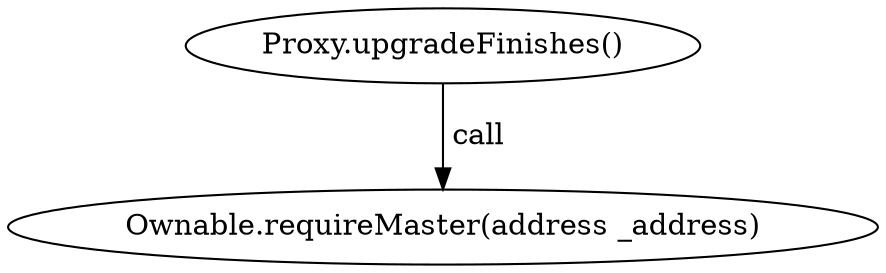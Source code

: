 digraph "" {
	graph [bb="0,0,348.1,124.8"];
	node [label="\N"];
	"Proxy.upgradeFinishes()"	 [height=0.5,
		pos="174.05,106.8",
		width=2.9512];
	"Ownable.requireMaster(address _address)"	 [height=0.5,
		pos="174.05,18",
		width=4.8347];
	"Proxy.upgradeFinishes()" -> "Ownable.requireMaster(address _address)" [key=call,
	label=" call",
	lp="185.9,62.4",
	pos="e,174.05,36.072 174.05,88.401 174.05,76.295 174.05,60.208 174.05,46.467"];
}
digraph "" {
	graph [bb="0,0,348.1,124.8"];
	node [label="\N"];
	"Proxy.upgradeFinishes()"	 [height=0.5,
		pos="174.05,106.8",
		width=2.9512];
	"Ownable.requireMaster(address _address)"	 [height=0.5,
		pos="174.05,18",
		width=4.8347];
	"Proxy.upgradeFinishes()" -> "Ownable.requireMaster(address _address)" [key=call,
	label=" call",
	lp="185.9,62.4",
	pos="e,174.05,36.072 174.05,88.401 174.05,76.295 174.05,60.208 174.05,46.467"];
}
digraph "" {
	graph [bb="0,0,348.1,124.8"];
	node [label="\N"];
	"Proxy.upgradeFinishes()"	 [height=0.5,
		pos="174.05,106.8",
		width=2.9512];
	"Ownable.requireMaster(address _address)"	 [height=0.5,
		pos="174.05,18",
		width=4.8347];
	"Proxy.upgradeFinishes()" -> "Ownable.requireMaster(address _address)" [key=call,
	label=" call",
	lp="185.9,62.4",
	pos="e,174.05,36.072 174.05,88.401 174.05,76.295 174.05,60.208 174.05,46.467"];
}
